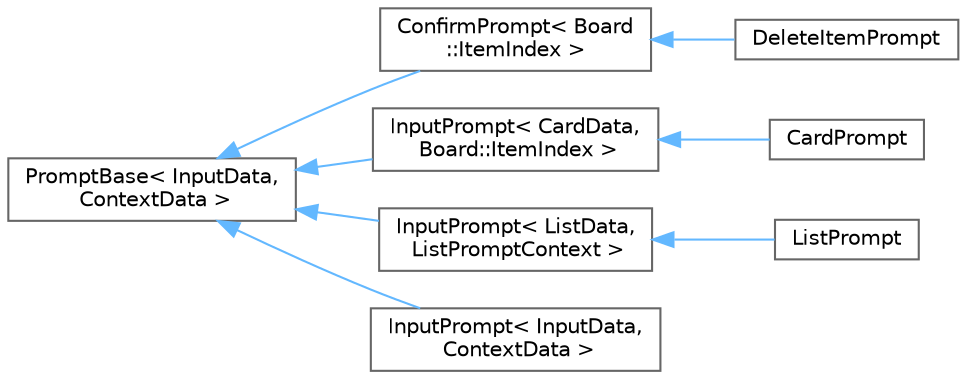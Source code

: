 digraph "Graphical Class Hierarchy"
{
 // LATEX_PDF_SIZE
  bgcolor="transparent";
  edge [fontname=Helvetica,fontsize=10,labelfontname=Helvetica,labelfontsize=10];
  node [fontname=Helvetica,fontsize=10,shape=box,height=0.2,width=0.4];
  rankdir="LR";
  Node0 [id="Node000000",label="PromptBase\< InputData,\l ContextData \>",height=0.2,width=0.4,color="grey40", fillcolor="white", style="filled",URL="$classPromptBase.html",tooltip=" "];
  Node0 -> Node1 [id="edge5_Node000000_Node000001",dir="back",color="steelblue1",style="solid",tooltip=" "];
  Node1 [id="Node000001",label="ConfirmPrompt\< Board\l::ItemIndex \>",height=0.2,width=0.4,color="grey40", fillcolor="white", style="filled",URL="$classConfirmPrompt.html",tooltip=" "];
  Node1 -> Node2 [id="edge6_Node000001_Node000002",dir="back",color="steelblue1",style="solid",tooltip=" "];
  Node2 [id="Node000002",label="DeleteItemPrompt",height=0.2,width=0.4,color="grey40", fillcolor="white", style="filled",URL="$classDeleteItemPrompt.html",tooltip="Prompt for adding new or editing a card."];
  Node0 -> Node3 [id="edge7_Node000000_Node000003",dir="back",color="steelblue1",style="solid",tooltip=" "];
  Node3 [id="Node000003",label="InputPrompt\< CardData,\l Board::ItemIndex \>",height=0.2,width=0.4,color="grey40", fillcolor="white", style="filled",URL="$classInputPrompt.html",tooltip=" "];
  Node3 -> Node4 [id="edge8_Node000003_Node000004",dir="back",color="steelblue1",style="solid",tooltip=" "];
  Node4 [id="Node000004",label="CardPrompt",height=0.2,width=0.4,color="grey40", fillcolor="white", style="filled",URL="$classCardPrompt.html",tooltip="Prompt for adding new or editing a card."];
  Node0 -> Node5 [id="edge9_Node000000_Node000005",dir="back",color="steelblue1",style="solid",tooltip=" "];
  Node5 [id="Node000005",label="InputPrompt\< ListData,\l ListPromptContext \>",height=0.2,width=0.4,color="grey40", fillcolor="white", style="filled",URL="$classInputPrompt.html",tooltip=" "];
  Node5 -> Node6 [id="edge10_Node000005_Node000006",dir="back",color="steelblue1",style="solid",tooltip=" "];
  Node6 [id="Node000006",label="ListPrompt",height=0.2,width=0.4,color="grey40", fillcolor="white", style="filled",URL="$classListPrompt.html",tooltip="Prompt for adding new or editing a list."];
  Node0 -> Node7 [id="edge11_Node000000_Node000007",dir="back",color="steelblue1",style="solid",tooltip=" "];
  Node7 [id="Node000007",label="InputPrompt\< InputData,\l ContextData \>",height=0.2,width=0.4,color="grey40", fillcolor="white", style="filled",URL="$classInputPrompt.html",tooltip=" "];
}
